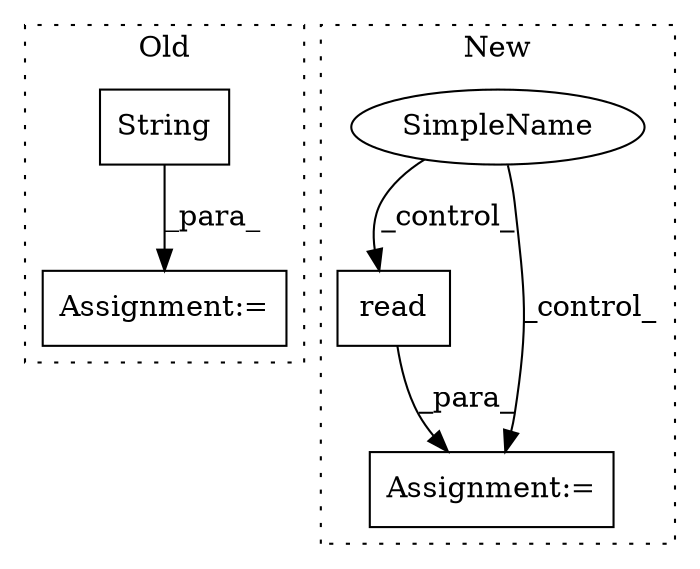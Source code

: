 digraph G {
subgraph cluster0 {
1 [label="String" a="32" s="11728,11736" l="7,1" shape="box"];
3 [label="Assignment:=" a="7" s="11707" l="1" shape="box"];
label = "Old";
style="dotted";
}
subgraph cluster1 {
2 [label="read" a="32" s="10905" l="6" shape="box"];
4 [label="Assignment:=" a="7" s="10888" l="1" shape="box"];
5 [label="SimpleName" a="42" s="10636" l="13" shape="ellipse"];
label = "New";
style="dotted";
}
1 -> 3 [label="_para_"];
2 -> 4 [label="_para_"];
5 -> 4 [label="_control_"];
5 -> 2 [label="_control_"];
}